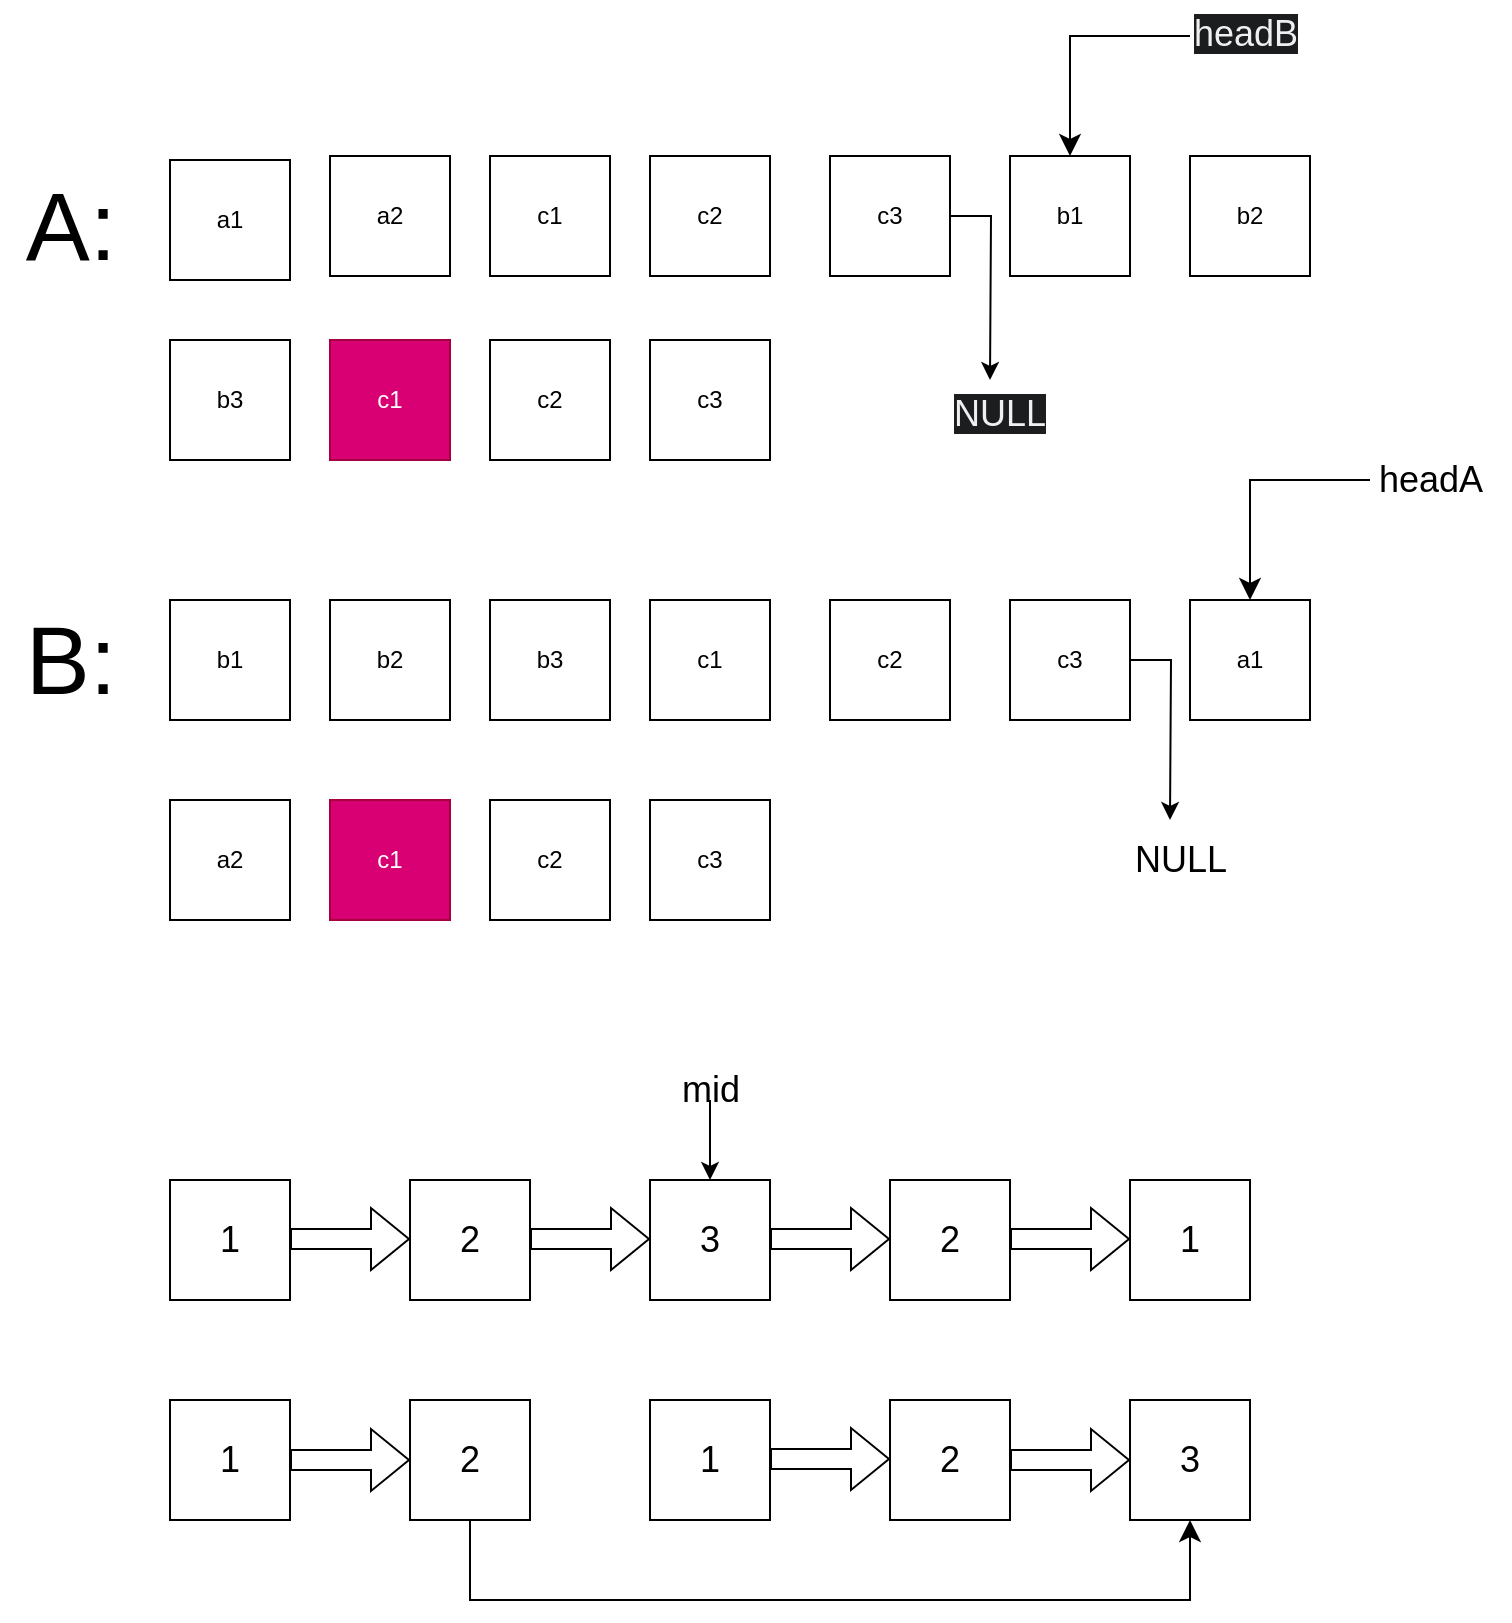 <mxfile version="24.2.5" type="device">
  <diagram name="第 1 页" id="0c9wx553b7LbTRIZgzwm">
    <mxGraphModel dx="1104" dy="810" grid="1" gridSize="10" guides="1" tooltips="1" connect="1" arrows="1" fold="1" page="1" pageScale="1" pageWidth="827" pageHeight="1169" math="0" shadow="0">
      <root>
        <mxCell id="0" />
        <mxCell id="1" parent="0" />
        <mxCell id="d6C8ocy7qPmGwYubDqnd-1" value="a1" style="rounded=0;whiteSpace=wrap;html=1;" vertex="1" parent="1">
          <mxGeometry x="130" y="120" width="60" height="60" as="geometry" />
        </mxCell>
        <mxCell id="d6C8ocy7qPmGwYubDqnd-7" value="b1" style="rounded=0;whiteSpace=wrap;html=1;" vertex="1" parent="1">
          <mxGeometry x="130" y="340" width="60" height="60" as="geometry" />
        </mxCell>
        <mxCell id="d6C8ocy7qPmGwYubDqnd-8" value="&lt;font style=&quot;font-size: 48px;&quot;&gt;A:&lt;/font&gt;" style="text;html=1;align=center;verticalAlign=middle;resizable=0;points=[];autosize=1;strokeColor=none;fillColor=none;" vertex="1" parent="1">
          <mxGeometry x="45" y="118" width="70" height="70" as="geometry" />
        </mxCell>
        <mxCell id="d6C8ocy7qPmGwYubDqnd-9" value="&lt;font style=&quot;font-size: 48px;&quot;&gt;B:&lt;/font&gt;" style="text;html=1;align=center;verticalAlign=middle;resizable=0;points=[];autosize=1;strokeColor=none;fillColor=none;" vertex="1" parent="1">
          <mxGeometry x="45" y="335" width="70" height="70" as="geometry" />
        </mxCell>
        <mxCell id="d6C8ocy7qPmGwYubDqnd-11" value="b3" style="rounded=0;whiteSpace=wrap;html=1;" vertex="1" parent="1">
          <mxGeometry x="290" y="340" width="60" height="60" as="geometry" />
        </mxCell>
        <mxCell id="d6C8ocy7qPmGwYubDqnd-37" style="edgeStyle=orthogonalEdgeStyle;rounded=0;orthogonalLoop=1;jettySize=auto;html=1;" edge="1" parent="1" source="d6C8ocy7qPmGwYubDqnd-12">
          <mxGeometry relative="1" as="geometry">
            <mxPoint x="540" y="230" as="targetPoint" />
          </mxGeometry>
        </mxCell>
        <mxCell id="d6C8ocy7qPmGwYubDqnd-12" value="c3" style="rounded=0;whiteSpace=wrap;html=1;" vertex="1" parent="1">
          <mxGeometry x="460" y="118" width="60" height="60" as="geometry" />
        </mxCell>
        <mxCell id="d6C8ocy7qPmGwYubDqnd-13" value="c2" style="rounded=0;whiteSpace=wrap;html=1;" vertex="1" parent="1">
          <mxGeometry x="370" y="118" width="60" height="60" as="geometry" />
        </mxCell>
        <mxCell id="d6C8ocy7qPmGwYubDqnd-14" value="c1" style="rounded=0;whiteSpace=wrap;html=1;" vertex="1" parent="1">
          <mxGeometry x="290" y="118" width="60" height="60" as="geometry" />
        </mxCell>
        <mxCell id="d6C8ocy7qPmGwYubDqnd-15" value="a2" style="rounded=0;whiteSpace=wrap;html=1;" vertex="1" parent="1">
          <mxGeometry x="210" y="118" width="60" height="60" as="geometry" />
        </mxCell>
        <mxCell id="d6C8ocy7qPmGwYubDqnd-17" value="b2" style="rounded=0;whiteSpace=wrap;html=1;" vertex="1" parent="1">
          <mxGeometry x="210" y="340" width="60" height="60" as="geometry" />
        </mxCell>
        <mxCell id="d6C8ocy7qPmGwYubDqnd-18" value="c1" style="rounded=0;whiteSpace=wrap;html=1;" vertex="1" parent="1">
          <mxGeometry x="370" y="340" width="60" height="60" as="geometry" />
        </mxCell>
        <mxCell id="d6C8ocy7qPmGwYubDqnd-19" value="c2" style="rounded=0;whiteSpace=wrap;html=1;" vertex="1" parent="1">
          <mxGeometry x="460" y="340" width="60" height="60" as="geometry" />
        </mxCell>
        <mxCell id="d6C8ocy7qPmGwYubDqnd-32" style="edgeStyle=orthogonalEdgeStyle;rounded=0;orthogonalLoop=1;jettySize=auto;html=1;" edge="1" parent="1" source="d6C8ocy7qPmGwYubDqnd-20">
          <mxGeometry relative="1" as="geometry">
            <mxPoint x="630" y="450" as="targetPoint" />
          </mxGeometry>
        </mxCell>
        <mxCell id="d6C8ocy7qPmGwYubDqnd-20" value="c3" style="rounded=0;whiteSpace=wrap;html=1;" vertex="1" parent="1">
          <mxGeometry x="550" y="340" width="60" height="60" as="geometry" />
        </mxCell>
        <mxCell id="d6C8ocy7qPmGwYubDqnd-21" value="a1" style="rounded=0;whiteSpace=wrap;html=1;" vertex="1" parent="1">
          <mxGeometry x="640" y="340" width="60" height="60" as="geometry" />
        </mxCell>
        <mxCell id="d6C8ocy7qPmGwYubDqnd-22" value="a2" style="rounded=0;whiteSpace=wrap;html=1;" vertex="1" parent="1">
          <mxGeometry x="130" y="440" width="60" height="60" as="geometry" />
        </mxCell>
        <mxCell id="d6C8ocy7qPmGwYubDqnd-23" value="c1" style="rounded=0;whiteSpace=wrap;html=1;fillColor=#d80073;fontColor=#ffffff;strokeColor=#A50040;" vertex="1" parent="1">
          <mxGeometry x="210" y="440" width="60" height="60" as="geometry" />
        </mxCell>
        <mxCell id="d6C8ocy7qPmGwYubDqnd-24" value="c2" style="rounded=0;whiteSpace=wrap;html=1;" vertex="1" parent="1">
          <mxGeometry x="290" y="440" width="60" height="60" as="geometry" />
        </mxCell>
        <mxCell id="d6C8ocy7qPmGwYubDqnd-25" value="c3" style="rounded=0;whiteSpace=wrap;html=1;" vertex="1" parent="1">
          <mxGeometry x="370" y="440" width="60" height="60" as="geometry" />
        </mxCell>
        <mxCell id="d6C8ocy7qPmGwYubDqnd-26" value="b1" style="rounded=0;whiteSpace=wrap;html=1;" vertex="1" parent="1">
          <mxGeometry x="550" y="118" width="60" height="60" as="geometry" />
        </mxCell>
        <mxCell id="d6C8ocy7qPmGwYubDqnd-27" value="b2" style="rounded=0;whiteSpace=wrap;html=1;" vertex="1" parent="1">
          <mxGeometry x="640" y="118" width="60" height="60" as="geometry" />
        </mxCell>
        <mxCell id="d6C8ocy7qPmGwYubDqnd-28" value="b3" style="rounded=0;whiteSpace=wrap;html=1;" vertex="1" parent="1">
          <mxGeometry x="130" y="210" width="60" height="60" as="geometry" />
        </mxCell>
        <mxCell id="d6C8ocy7qPmGwYubDqnd-29" value="c1" style="rounded=0;whiteSpace=wrap;html=1;fillColor=#d80073;fontColor=#ffffff;strokeColor=#A50040;" vertex="1" parent="1">
          <mxGeometry x="210" y="210" width="60" height="60" as="geometry" />
        </mxCell>
        <mxCell id="d6C8ocy7qPmGwYubDqnd-30" value="c2" style="rounded=0;whiteSpace=wrap;html=1;" vertex="1" parent="1">
          <mxGeometry x="290" y="210" width="60" height="60" as="geometry" />
        </mxCell>
        <mxCell id="d6C8ocy7qPmGwYubDqnd-31" value="c3" style="rounded=0;whiteSpace=wrap;html=1;" vertex="1" parent="1">
          <mxGeometry x="370" y="210" width="60" height="60" as="geometry" />
        </mxCell>
        <mxCell id="d6C8ocy7qPmGwYubDqnd-33" value="&lt;font style=&quot;font-size: 18px;&quot;&gt;NULL&lt;/font&gt;" style="text;html=1;align=center;verticalAlign=middle;resizable=0;points=[];autosize=1;strokeColor=none;fillColor=none;" vertex="1" parent="1">
          <mxGeometry x="600" y="450" width="70" height="40" as="geometry" />
        </mxCell>
        <mxCell id="d6C8ocy7qPmGwYubDqnd-35" value="" style="edgeStyle=segmentEdgeStyle;endArrow=classic;html=1;curved=0;rounded=0;endSize=8;startSize=8;entryX=0.5;entryY=0;entryDx=0;entryDy=0;" edge="1" parent="1" target="d6C8ocy7qPmGwYubDqnd-21">
          <mxGeometry width="50" height="50" relative="1" as="geometry">
            <mxPoint x="730" y="280" as="sourcePoint" />
            <mxPoint x="720" y="230" as="targetPoint" />
          </mxGeometry>
        </mxCell>
        <mxCell id="d6C8ocy7qPmGwYubDqnd-36" value="&lt;font style=&quot;font-size: 18px;&quot;&gt;headA&lt;/font&gt;" style="text;html=1;align=center;verticalAlign=middle;resizable=0;points=[];autosize=1;strokeColor=none;fillColor=none;" vertex="1" parent="1">
          <mxGeometry x="720" y="260" width="80" height="40" as="geometry" />
        </mxCell>
        <mxCell id="d6C8ocy7qPmGwYubDqnd-38" value="&lt;span style=&quot;color: rgb(240, 240, 240); font-family: Helvetica; font-size: 18px; font-style: normal; font-variant-ligatures: normal; font-variant-caps: normal; font-weight: 400; letter-spacing: normal; orphans: 2; text-align: center; text-indent: 0px; text-transform: none; widows: 2; word-spacing: 0px; -webkit-text-stroke-width: 0px; white-space: nowrap; background-color: rgb(27, 29, 30); text-decoration-thickness: initial; text-decoration-style: initial; text-decoration-color: initial; display: inline !important; float: none;&quot;&gt;NULL&lt;/span&gt;" style="text;whiteSpace=wrap;html=1;" vertex="1" parent="1">
          <mxGeometry x="520" y="230" width="80" height="50" as="geometry" />
        </mxCell>
        <mxCell id="d6C8ocy7qPmGwYubDqnd-39" value="&lt;span style=&quot;color: rgb(240, 240, 240); font-family: Helvetica; font-size: 18px; font-style: normal; font-variant-ligatures: normal; font-variant-caps: normal; font-weight: 400; letter-spacing: normal; orphans: 2; text-align: center; text-indent: 0px; text-transform: none; widows: 2; word-spacing: 0px; -webkit-text-stroke-width: 0px; white-space: nowrap; background-color: rgb(27, 29, 30); text-decoration-thickness: initial; text-decoration-style: initial; text-decoration-color: initial; display: inline !important; float: none;&quot;&gt;headB&lt;/span&gt;" style="text;whiteSpace=wrap;html=1;" vertex="1" parent="1">
          <mxGeometry x="640" y="40" width="90" height="50" as="geometry" />
        </mxCell>
        <mxCell id="d6C8ocy7qPmGwYubDqnd-41" value="" style="edgeStyle=segmentEdgeStyle;endArrow=classic;html=1;curved=0;rounded=0;endSize=8;startSize=8;entryX=0.5;entryY=0;entryDx=0;entryDy=0;" edge="1" parent="1">
          <mxGeometry width="50" height="50" relative="1" as="geometry">
            <mxPoint x="640" y="58" as="sourcePoint" />
            <mxPoint x="580" y="118" as="targetPoint" />
          </mxGeometry>
        </mxCell>
        <mxCell id="d6C8ocy7qPmGwYubDqnd-45" value="&lt;font style=&quot;font-size: 18px;&quot;&gt;1&lt;/font&gt;" style="whiteSpace=wrap;html=1;aspect=fixed;" vertex="1" parent="1">
          <mxGeometry x="130" y="630" width="60" height="60" as="geometry" />
        </mxCell>
        <mxCell id="d6C8ocy7qPmGwYubDqnd-46" value="&lt;font style=&quot;font-size: 18px;&quot;&gt;2&lt;/font&gt;" style="whiteSpace=wrap;html=1;aspect=fixed;" vertex="1" parent="1">
          <mxGeometry x="250" y="630" width="60" height="60" as="geometry" />
        </mxCell>
        <mxCell id="d6C8ocy7qPmGwYubDqnd-47" value="&lt;font style=&quot;font-size: 18px;&quot;&gt;3&lt;/font&gt;" style="whiteSpace=wrap;html=1;aspect=fixed;" vertex="1" parent="1">
          <mxGeometry x="370" y="630" width="60" height="60" as="geometry" />
        </mxCell>
        <mxCell id="d6C8ocy7qPmGwYubDqnd-48" value="&lt;font style=&quot;font-size: 18px;&quot;&gt;2&lt;/font&gt;" style="whiteSpace=wrap;html=1;aspect=fixed;" vertex="1" parent="1">
          <mxGeometry x="490" y="630" width="60" height="60" as="geometry" />
        </mxCell>
        <mxCell id="d6C8ocy7qPmGwYubDqnd-49" value="&lt;font style=&quot;font-size: 18px;&quot;&gt;1&lt;/font&gt;" style="whiteSpace=wrap;html=1;aspect=fixed;" vertex="1" parent="1">
          <mxGeometry x="610" y="630" width="60" height="60" as="geometry" />
        </mxCell>
        <mxCell id="d6C8ocy7qPmGwYubDqnd-50" value="" style="endArrow=classic;html=1;rounded=0;entryX=0.5;entryY=0;entryDx=0;entryDy=0;" edge="1" parent="1" target="d6C8ocy7qPmGwYubDqnd-47">
          <mxGeometry width="50" height="50" relative="1" as="geometry">
            <mxPoint x="400" y="590" as="sourcePoint" />
            <mxPoint x="440" y="640" as="targetPoint" />
          </mxGeometry>
        </mxCell>
        <mxCell id="d6C8ocy7qPmGwYubDqnd-51" value="&lt;font style=&quot;font-size: 18px;&quot;&gt;mid&lt;/font&gt;" style="text;html=1;align=center;verticalAlign=middle;resizable=0;points=[];autosize=1;strokeColor=none;fillColor=none;" vertex="1" parent="1">
          <mxGeometry x="375" y="565" width="50" height="40" as="geometry" />
        </mxCell>
        <mxCell id="d6C8ocy7qPmGwYubDqnd-52" value="&lt;font style=&quot;font-size: 18px;&quot;&gt;1&lt;/font&gt;" style="whiteSpace=wrap;html=1;aspect=fixed;" vertex="1" parent="1">
          <mxGeometry x="130" y="740" width="60" height="60" as="geometry" />
        </mxCell>
        <mxCell id="d6C8ocy7qPmGwYubDqnd-54" value="&lt;font style=&quot;font-size: 18px;&quot;&gt;2&lt;/font&gt;" style="whiteSpace=wrap;html=1;aspect=fixed;" vertex="1" parent="1">
          <mxGeometry x="250" y="740" width="60" height="60" as="geometry" />
        </mxCell>
        <mxCell id="d6C8ocy7qPmGwYubDqnd-55" value="&lt;font style=&quot;font-size: 18px;&quot;&gt;3&lt;/font&gt;" style="whiteSpace=wrap;html=1;aspect=fixed;" vertex="1" parent="1">
          <mxGeometry x="610" y="740" width="60" height="60" as="geometry" />
        </mxCell>
        <mxCell id="d6C8ocy7qPmGwYubDqnd-56" value="&lt;font style=&quot;font-size: 18px;&quot;&gt;2&lt;/font&gt;" style="whiteSpace=wrap;html=1;aspect=fixed;" vertex="1" parent="1">
          <mxGeometry x="490" y="740" width="60" height="60" as="geometry" />
        </mxCell>
        <mxCell id="d6C8ocy7qPmGwYubDqnd-57" value="&lt;font style=&quot;font-size: 18px;&quot;&gt;1&lt;/font&gt;" style="whiteSpace=wrap;html=1;aspect=fixed;" vertex="1" parent="1">
          <mxGeometry x="370" y="740" width="60" height="60" as="geometry" />
        </mxCell>
        <mxCell id="d6C8ocy7qPmGwYubDqnd-58" value="" style="edgeStyle=elbowEdgeStyle;elbow=vertical;endArrow=classic;html=1;curved=0;rounded=0;endSize=8;startSize=8;exitX=0.5;exitY=1;exitDx=0;exitDy=0;entryX=0.5;entryY=1;entryDx=0;entryDy=0;" edge="1" parent="1" source="d6C8ocy7qPmGwYubDqnd-54" target="d6C8ocy7qPmGwYubDqnd-55">
          <mxGeometry width="50" height="50" relative="1" as="geometry">
            <mxPoint x="390" y="790" as="sourcePoint" />
            <mxPoint x="480" y="910" as="targetPoint" />
            <Array as="points">
              <mxPoint x="360" y="840" />
            </Array>
          </mxGeometry>
        </mxCell>
        <mxCell id="d6C8ocy7qPmGwYubDqnd-69" value="" style="shape=flexArrow;endArrow=classic;html=1;rounded=0;exitX=1;exitY=0.5;exitDx=0;exitDy=0;entryX=0;entryY=0.5;entryDx=0;entryDy=0;" edge="1" parent="1" source="d6C8ocy7qPmGwYubDqnd-52" target="d6C8ocy7qPmGwYubDqnd-54">
          <mxGeometry width="50" height="50" relative="1" as="geometry">
            <mxPoint x="390" y="790" as="sourcePoint" />
            <mxPoint x="440" y="740" as="targetPoint" />
          </mxGeometry>
        </mxCell>
        <mxCell id="d6C8ocy7qPmGwYubDqnd-73" value="" style="shape=flexArrow;endArrow=classic;html=1;rounded=0;exitX=1;exitY=0.5;exitDx=0;exitDy=0;entryX=0;entryY=0.5;entryDx=0;entryDy=0;" edge="1" parent="1">
          <mxGeometry width="50" height="50" relative="1" as="geometry">
            <mxPoint x="550" y="770" as="sourcePoint" />
            <mxPoint x="610" y="770" as="targetPoint" />
          </mxGeometry>
        </mxCell>
        <mxCell id="d6C8ocy7qPmGwYubDqnd-74" value="" style="shape=flexArrow;endArrow=classic;html=1;rounded=0;exitX=1;exitY=0.5;exitDx=0;exitDy=0;entryX=0;entryY=0.5;entryDx=0;entryDy=0;" edge="1" parent="1">
          <mxGeometry width="50" height="50" relative="1" as="geometry">
            <mxPoint x="430" y="769.5" as="sourcePoint" />
            <mxPoint x="490" y="769.5" as="targetPoint" />
          </mxGeometry>
        </mxCell>
        <mxCell id="d6C8ocy7qPmGwYubDqnd-75" value="" style="shape=flexArrow;endArrow=classic;html=1;rounded=0;exitX=1;exitY=0.5;exitDx=0;exitDy=0;entryX=0;entryY=0.5;entryDx=0;entryDy=0;" edge="1" parent="1">
          <mxGeometry width="50" height="50" relative="1" as="geometry">
            <mxPoint x="190" y="659.5" as="sourcePoint" />
            <mxPoint x="250" y="659.5" as="targetPoint" />
          </mxGeometry>
        </mxCell>
        <mxCell id="d6C8ocy7qPmGwYubDqnd-76" value="" style="shape=flexArrow;endArrow=classic;html=1;rounded=0;exitX=1;exitY=0.5;exitDx=0;exitDy=0;entryX=0;entryY=0.5;entryDx=0;entryDy=0;" edge="1" parent="1">
          <mxGeometry width="50" height="50" relative="1" as="geometry">
            <mxPoint x="310" y="659.5" as="sourcePoint" />
            <mxPoint x="370" y="659.5" as="targetPoint" />
          </mxGeometry>
        </mxCell>
        <mxCell id="d6C8ocy7qPmGwYubDqnd-77" value="" style="shape=flexArrow;endArrow=classic;html=1;rounded=0;exitX=1;exitY=0.5;exitDx=0;exitDy=0;entryX=0;entryY=0.5;entryDx=0;entryDy=0;" edge="1" parent="1">
          <mxGeometry width="50" height="50" relative="1" as="geometry">
            <mxPoint x="430" y="659.5" as="sourcePoint" />
            <mxPoint x="490" y="659.5" as="targetPoint" />
          </mxGeometry>
        </mxCell>
        <mxCell id="d6C8ocy7qPmGwYubDqnd-78" value="" style="shape=flexArrow;endArrow=classic;html=1;rounded=0;exitX=1;exitY=0.5;exitDx=0;exitDy=0;entryX=0;entryY=0.5;entryDx=0;entryDy=0;" edge="1" parent="1">
          <mxGeometry width="50" height="50" relative="1" as="geometry">
            <mxPoint x="550" y="659.5" as="sourcePoint" />
            <mxPoint x="610" y="659.5" as="targetPoint" />
          </mxGeometry>
        </mxCell>
      </root>
    </mxGraphModel>
  </diagram>
</mxfile>
